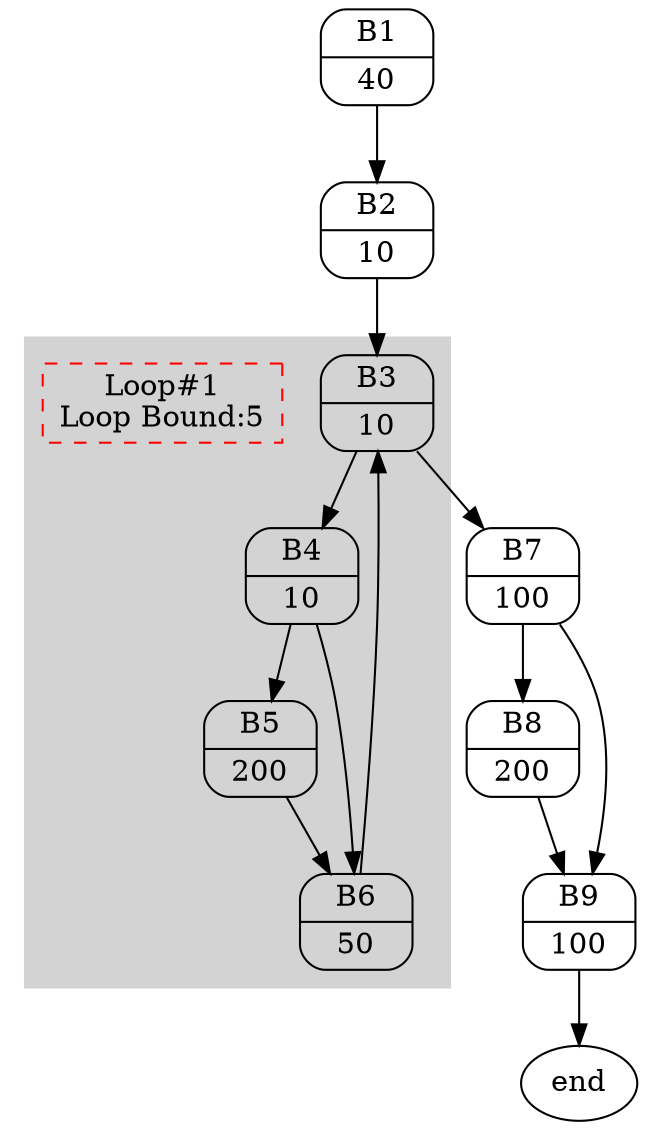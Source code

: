 digraph task5 {
	subgraph cluster0 {
		//node [style = filled, color = white];
		style = filled;
		color = lightgrey;
		proc3 [label = "{<f0> B3|<f1> 10}" shape = Mrecord];
		proc4 [label = "{<f0> B4|<f1> 10}" shape = Mrecord];
		proc5 [label = "{<f0> B5|<f1> 200}" shape = Mrecord];
		proc6 [label = "{<f0> B6|<f1> 50}" shape = Mrecord];
		E [
		 label="Loop#1\nLoop Bound:5"
		 width = 1
		 shape = box
		 style = dashed
		 color = red
		 size = 5
		];
		//{rank=same; proc5, proc6}

	}
	subgraph Basic_Block {
		proc1 [label = "{<f0> B1|<f1> 40}" shape = Mrecord];
		proc2 [label = "{<f0> B2|<f1> 10}" shape = Mrecord];
		proc7 [label = "{<f0> B7|<f1> 100}" shape = Mrecord];
		proc8 [label = "{<f0> B8|<f1> 200}" shape = Mrecord];
		proc9 [label = "{<f0> B9|<f1> 100}" shape = Mrecord];
	}

	proc1 -> proc2;
	proc2 -> proc3;
	proc3 -> proc4;
	proc3 -> proc7;
	proc4 -> proc5;
	proc4 -> proc6;
	proc5 -> proc6;
	proc6 -> proc3;
	proc7 -> proc8;
	proc7 -> proc9;
	proc8 -> proc9;
	proc9 -> end;
}
